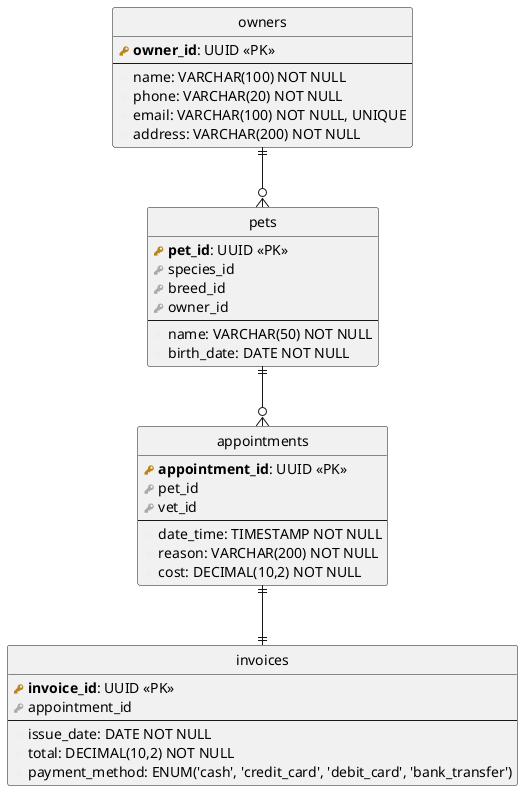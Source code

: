 @startuml

hide circle

!define primary_key(x) <b><color:#b8861b><&key></color> x</b>
!define foreign_key(x) <color:#aaaaaa><&key></color> x
!define column(x) <color:#efefef><&media-record></color> x
!define table(x) entity x << (T, white) >>

table(owners) {
        primary_key(owner_id): UUID <<PK>>
        --
        column(name): VARCHAR(100) NOT NULL
        column(phone): VARCHAR(20) NOT NULL
        column(email): VARCHAR(100) NOT NULL, UNIQUE
        column(address): VARCHAR(200) NOT NULL
    }

table(pets) {
        primary_key(pet_id): UUID <<PK>>
        foreign_key(species_id)
        foreign_key(breed_id)
        foreign_key(owner_id)
        --
        column(name): VARCHAR(50) NOT NULL
        column(birth_date): DATE NOT NULL
    }


table(appointments) {
    primary_key(appointment_id): UUID <<PK>>
    foreign_key(pet_id)
    foreign_key(vet_id)
    --
    column(date_time): TIMESTAMP NOT NULL
    column(reason): VARCHAR(200) NOT NULL
    column(cost): DECIMAL(10,2) NOT NULL
    }

table(invoices) {
    primary_key(invoice_id): UUID <<PK>>
    foreign_key(appointment_id)
    --
    column(issue_date): DATE NOT NULL
    column(total): DECIMAL(10,2) NOT NULL
    column(payment_method): ENUM('cash', 'credit_card', 'debit_card', 'bank_transfer')
    }

owners ||--o{ pets
pets ||--o{ appointments
appointments ||--|| invoices
@enduml
